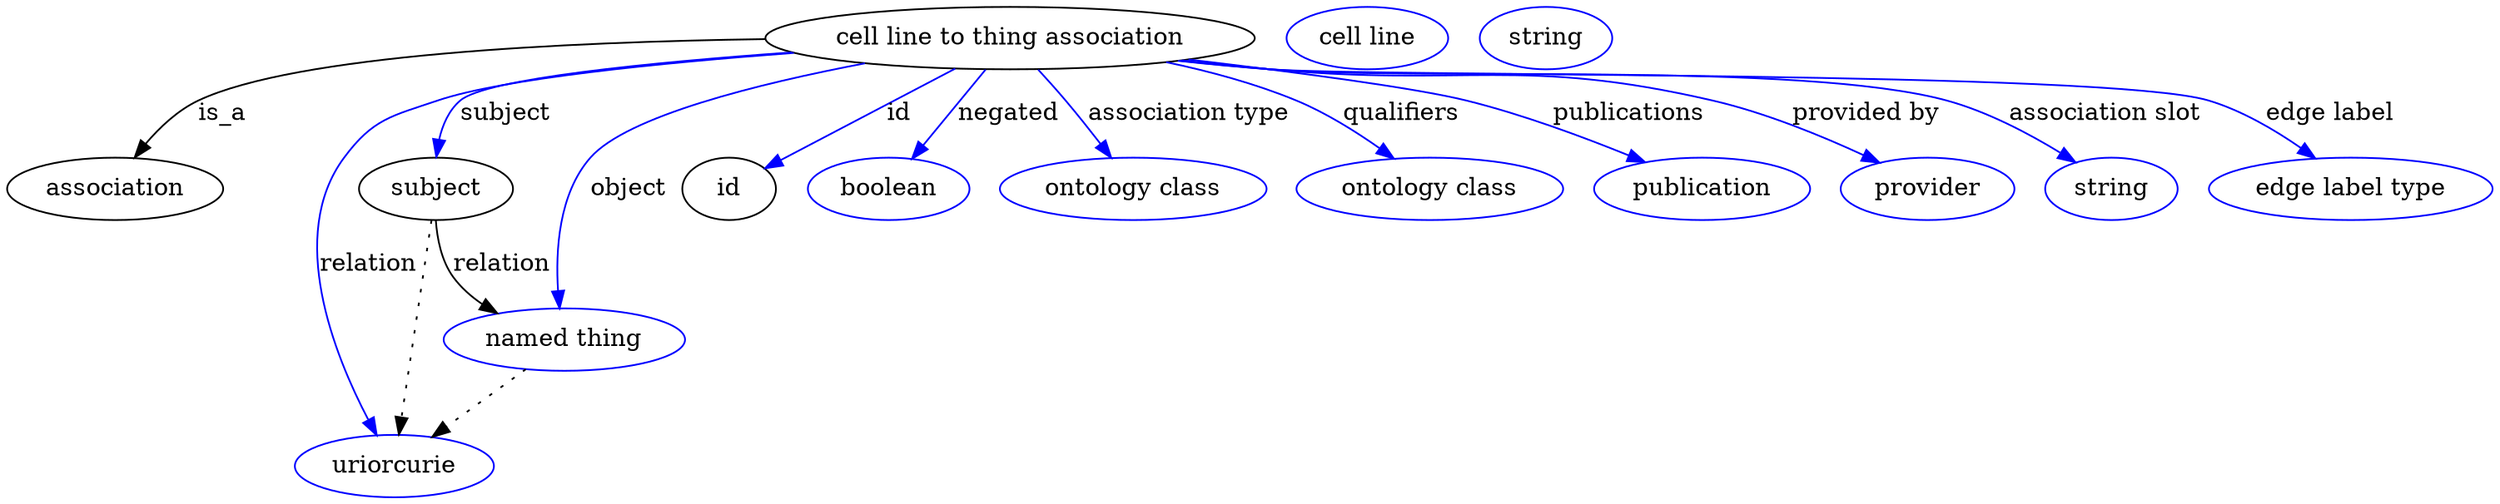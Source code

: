 digraph {
	graph [bb="0,0,1200.4,283"];
	node [label="\N"];
	"cell line to thing association"	 [height=0.5,
		label="cell line to thing association",
		pos="496.05,265",
		width=3.0692];
	association	 [height=0.5,
		pos="50.046,178",
		width=1.3902];
	"cell line to thing association" -> association	 [label=is_a,
		lp="103.05,221.5",
		pos="e,59.666,195.81 390.19,259.79 279.36,253.67 117.83,242.6 92.046,229 81.326,223.35 72.301,213.67 65.397,204.26"];
	subject	 [height=0.5,
		pos="203.05,178",
		width=0.99297];
	"cell line to thing association" -> subject	 [color=blue,
		label=subject,
		lp="241.55,221.5",
		pos="e,205.08,196.09 396.83,256.95 324.14,250.22 235.84,239.98 222.05,229 214.87,223.29 210.41,214.58 207.63,205.97",
		style=solid];
	relation	 [color=blue,
		height=0.5,
		label=uriorcurie,
		pos="185.05,18",
		width=1.2638];
	"cell line to thing association" -> relation	 [color=blue,
		label=relation,
		lp="167.05,134.5",
		pos="e,175.27,35.659 395.52,257.46 326.21,251.32 240.72,241.61 207.05,229 182.46,219.79 171.64,218.46 158.05,196 129.37,148.63 153.31,\
81.572 170.78,44.765",
		style=solid];
	object	 [color=blue,
		height=0.5,
		label="named thing",
		pos="268.05,91",
		width=1.5346];
	"cell line to thing association" -> object	 [color=blue,
		label=object,
		lp="301.05,178",
		pos="e,265.49,109.28 427.31,250.82 372.85,238.15 302.89,218.21 284.05,196 266.23,175 263.75,142.77 264.78,119.55",
		style=solid];
	id	 [height=0.5,
		pos="354.05,178",
		width=0.75];
	"cell line to thing association" -> id	 [color=blue,
		label=id,
		lp="439.55,221.5",
		pos="e,374.15,190.32 467.65,247.6 443,232.5 407.47,210.73 382.73,195.58",
		style=solid];
	negated	 [color=blue,
		height=0.5,
		label=boolean,
		pos="437.05,178",
		width=1.0652];
	"cell line to thing association" -> negated	 [color=blue,
		label=negated,
		lp="492.55,221.5",
		pos="e,448.85,195.41 483.82,246.97 475.4,234.56 464.09,217.88 454.7,204.03",
		style=solid];
	"association type"	 [color=blue,
		height=0.5,
		label="ontology class",
		pos="555.05,178",
		width=1.7151];
	"cell line to thing association" -> "association type"	 [color=blue,
		label="association type",
		lp="574.05,221.5",
		pos="e,543.04,195.71 508.27,246.97 516.63,234.64 527.85,218.1 537.21,204.3",
		style=solid];
	qualifiers	 [color=blue,
		height=0.5,
		label="ontology class",
		pos="696.05,178",
		width=1.7151];
	"cell line to thing association" -> qualifiers	 [color=blue,
		label=qualifiers,
		lp="674.05,221.5",
		pos="e,675.16,195.14 561.94,250.51 581.75,245.01 603.22,237.88 622.05,229 637.79,221.57 653.86,210.93 666.99,201.29",
		style=solid];
	publications	 [color=blue,
		height=0.5,
		label=publication,
		pos="826.05,178",
		width=1.3902];
	"cell line to thing association" -> publications	 [color=blue,
		label=publications,
		lp="779.55,221.5",
		pos="e,796.15,192.73 577.48,252.82 625.21,245.31 680.6,235.83 704.05,229 732.52,220.7 763.33,207.79 786.86,197.03",
		style=solid];
	"provided by"	 [color=blue,
		height=0.5,
		label=provider,
		pos="934.05,178",
		width=1.1193];
	"cell line to thing association" -> "provided by"	 [color=blue,
		label="provided by",
		lp="894.05,221.5",
		pos="e,908.42,192.05 575.01,252.36 588.35,250.43 602.08,248.56 615.05,247 704.54,236.25 729.71,251.3 817.05,229 845.92,221.63 876.74,\
207.93 899.5,196.58",
		style=solid];
	"association slot"	 [color=blue,
		height=0.5,
		label=string,
		pos="1023,178",
		width=0.84854];
	"cell line to thing association" -> "association slot"	 [color=blue,
		label="association slot",
		lp="1008,221.5",
		pos="e,1003.7,192.12 573.69,252.19 587.44,250.23 601.64,248.39 615.05,247 685.01,239.73 863.48,248.54 931.05,229 954.05,222.35 977.63,\
209.13 995.16,197.81",
		style=solid];
	"edge label"	 [color=blue,
		height=0.5,
		label="edge label type",
		pos="1136,178",
		width=1.7873];
	"cell line to thing association" -> "edge label"	 [color=blue,
		label="edge label",
		lp="1113,221.5",
		pos="e,1115.3,195.17 573.35,252.06 587.2,250.09 601.53,248.3 615.05,247 712.24,237.68 960.73,257.73 1054,229 1073.1,223.14 1092.1,211.75 \
1107,201.22",
		style=solid];
	subject -> relation	 [pos="e,187.1,36.223 201.02,159.96 197.91,132.35 191.95,79.375 188.25,46.525",
		style=dotted];
	subject -> object	 [label=relation,
		lp="240.05,134.5",
		pos="e,240.44,106.67 205.87,159.75 208.14,149.41 212.14,136.66 219.05,127 222.75,121.82 227.44,117.07 232.43,112.85"];
	"cell line to thing association_subject"	 [color=blue,
		height=0.5,
		label="cell line",
		pos="663.05,265",
		width=1.0832];
	object -> relation	 [pos="e,203.91,34.588 248.8,74.069 237.72,64.326 223.64,51.941 211.53,41.291",
		style=dotted];
	association_id	 [color=blue,
		height=0.5,
		label=string,
		pos="751.05,265",
		width=0.84854];
}
